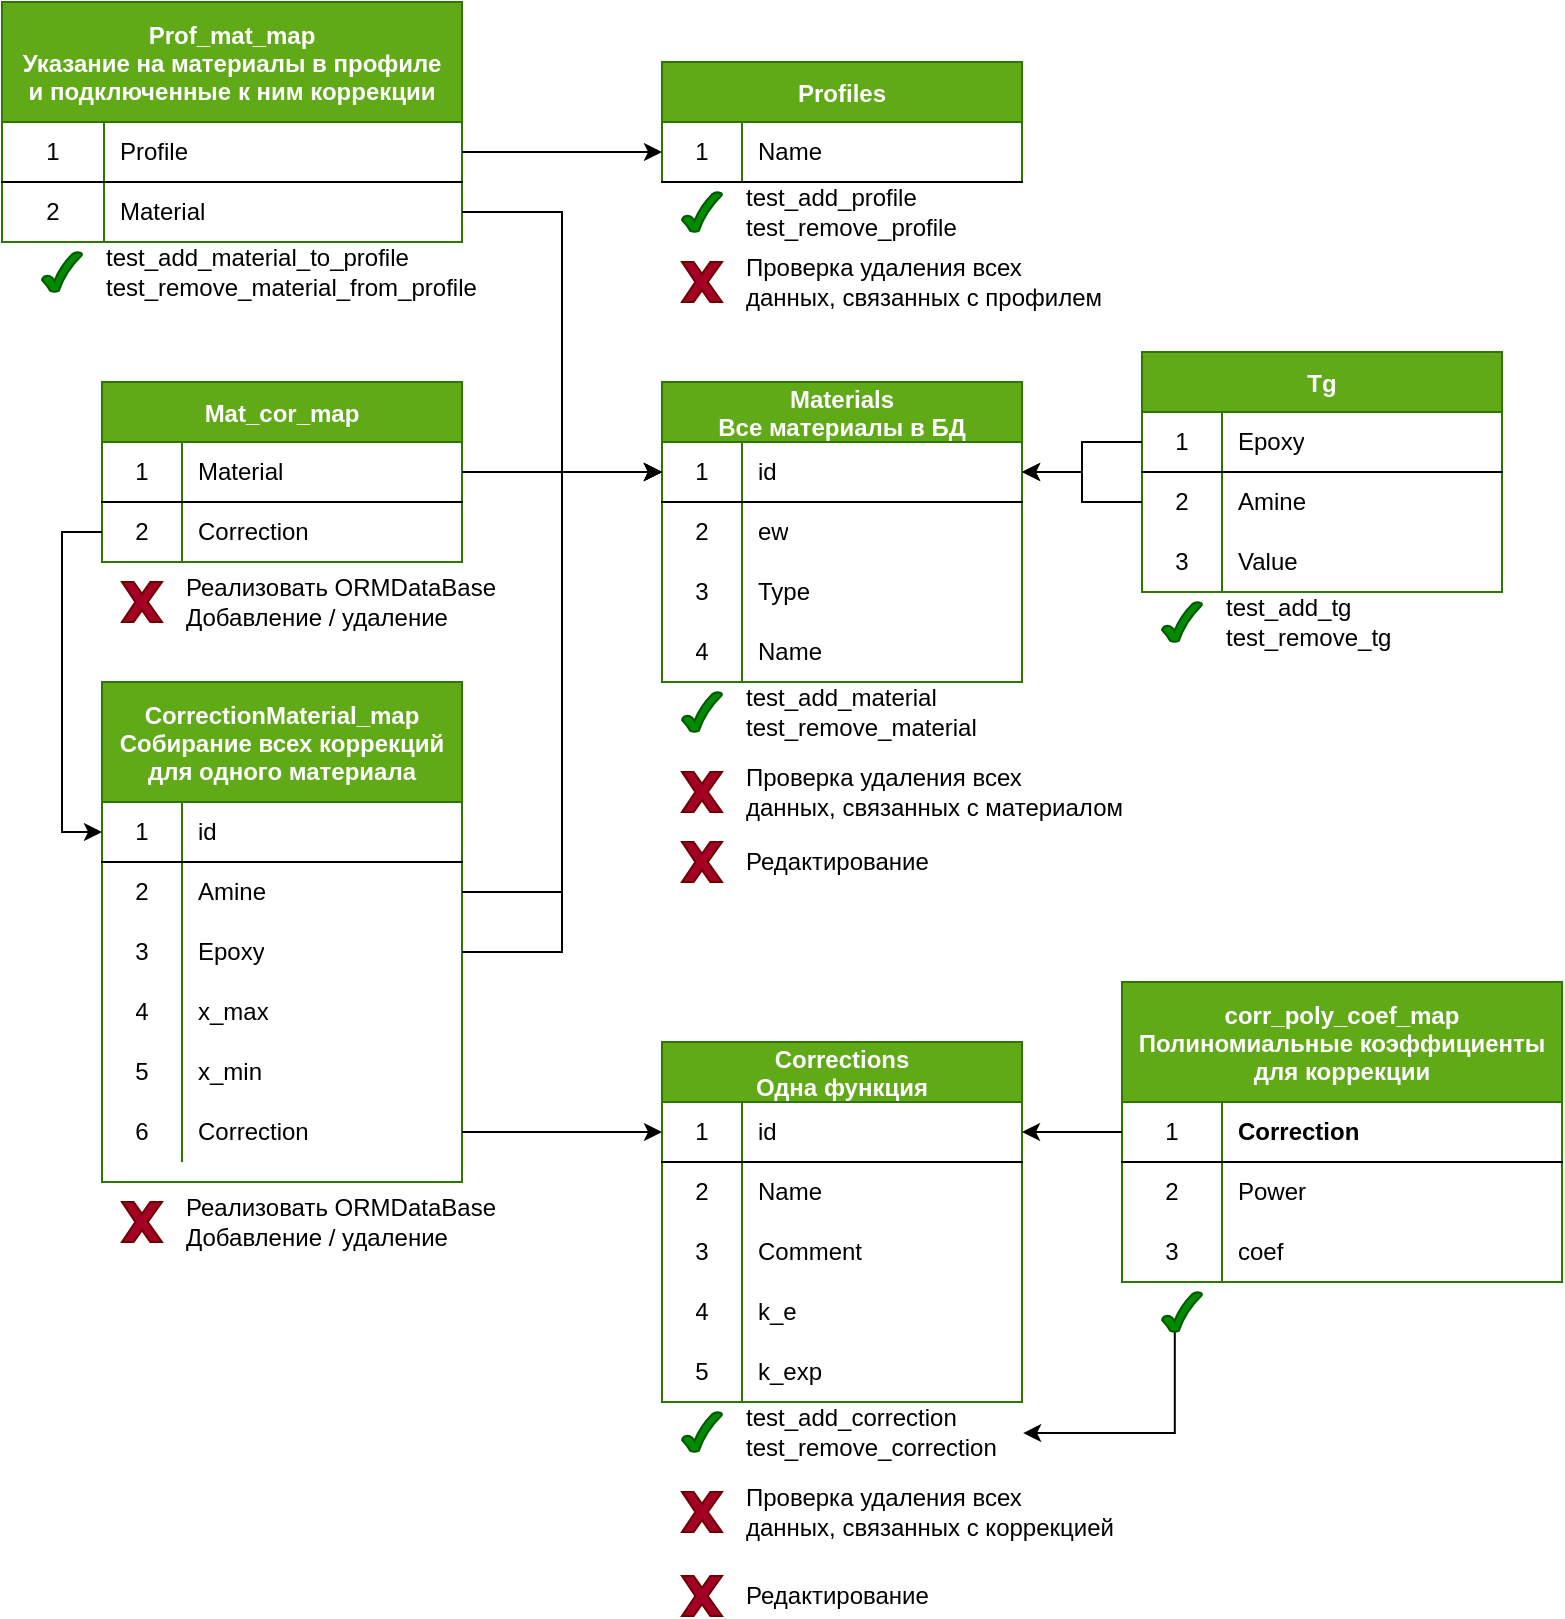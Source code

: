 <mxfile version="14.7.4" type="embed"><diagram id="C5RBs43oDa-KdzZeNtuy" name="Page-1"><mxGraphModel dx="489" dy="376" grid="1" gridSize="10" guides="1" tooltips="1" connect="1" arrows="1" fold="1" page="1" pageScale="1" pageWidth="827" pageHeight="1169" math="0" shadow="0"><root><mxCell id="WIyWlLk6GJQsqaUBKTNV-0"/><mxCell id="WIyWlLk6GJQsqaUBKTNV-1" parent="WIyWlLk6GJQsqaUBKTNV-0"/><mxCell id="D6r4INAEZ-xYz5GNRwte-25" value="Profiles" style="shape=table;startSize=30;container=1;collapsible=0;childLayout=tableLayout;fixedRows=1;rowLines=0;fontStyle=1;align=center;pointerEvents=1;fillColor=#60a917;strokeColor=#2D7600;fontColor=#ffffff;" parent="WIyWlLk6GJQsqaUBKTNV-1" vertex="1"><mxGeometry x="360" y="90" width="180" height="60" as="geometry"/></mxCell><mxCell id="D6r4INAEZ-xYz5GNRwte-26" value="" style="shape=partialRectangle;html=1;whiteSpace=wrap;collapsible=0;dropTarget=0;pointerEvents=1;fillColor=none;top=0;left=0;bottom=1;right=0;points=[[0,0.5],[1,0.5]];portConstraint=eastwest;" parent="D6r4INAEZ-xYz5GNRwte-25" vertex="1"><mxGeometry y="30" width="180" height="30" as="geometry"/></mxCell><mxCell id="D6r4INAEZ-xYz5GNRwte-27" value="1" style="shape=partialRectangle;html=1;whiteSpace=wrap;connectable=0;fillColor=none;top=0;left=0;bottom=0;right=0;overflow=hidden;pointerEvents=1;" parent="D6r4INAEZ-xYz5GNRwte-26" vertex="1"><mxGeometry width="40" height="30" as="geometry"><mxRectangle width="40" height="30" as="alternateBounds"/></mxGeometry></mxCell><mxCell id="D6r4INAEZ-xYz5GNRwte-28" value="Name" style="shape=partialRectangle;html=1;whiteSpace=wrap;connectable=0;fillColor=none;top=0;left=0;bottom=0;right=0;align=left;spacingLeft=6;overflow=hidden;pointerEvents=1;" parent="D6r4INAEZ-xYz5GNRwte-26" vertex="1"><mxGeometry x="40" width="140" height="30" as="geometry"><mxRectangle width="140" height="30" as="alternateBounds"/></mxGeometry></mxCell><mxCell id="D6r4INAEZ-xYz5GNRwte-35" value="Materials&#10;Все материалы в БД" style="shape=table;startSize=30;container=1;collapsible=0;childLayout=tableLayout;fixedRows=1;rowLines=0;fontStyle=1;align=center;pointerEvents=1;fillColor=#60a917;strokeColor=#2D7600;fontColor=#ffffff;" parent="WIyWlLk6GJQsqaUBKTNV-1" vertex="1"><mxGeometry x="360" y="250" width="180" height="150" as="geometry"/></mxCell><mxCell id="D6r4INAEZ-xYz5GNRwte-36" value="" style="shape=partialRectangle;html=1;whiteSpace=wrap;collapsible=0;dropTarget=0;pointerEvents=1;fillColor=none;top=0;left=0;bottom=1;right=0;points=[[0,0.5],[1,0.5]];portConstraint=eastwest;" parent="D6r4INAEZ-xYz5GNRwte-35" vertex="1"><mxGeometry y="30" width="180" height="30" as="geometry"/></mxCell><mxCell id="D6r4INAEZ-xYz5GNRwte-37" value="1" style="shape=partialRectangle;html=1;whiteSpace=wrap;connectable=0;fillColor=none;top=0;left=0;bottom=0;right=0;overflow=hidden;pointerEvents=1;" parent="D6r4INAEZ-xYz5GNRwte-36" vertex="1"><mxGeometry width="40" height="30" as="geometry"><mxRectangle width="40" height="30" as="alternateBounds"/></mxGeometry></mxCell><mxCell id="D6r4INAEZ-xYz5GNRwte-38" value="id" style="shape=partialRectangle;html=1;whiteSpace=wrap;connectable=0;fillColor=none;top=0;left=0;bottom=0;right=0;align=left;spacingLeft=6;overflow=hidden;pointerEvents=1;" parent="D6r4INAEZ-xYz5GNRwte-36" vertex="1"><mxGeometry x="40" width="140" height="30" as="geometry"><mxRectangle width="140" height="30" as="alternateBounds"/></mxGeometry></mxCell><mxCell id="D6r4INAEZ-xYz5GNRwte-39" value="" style="shape=partialRectangle;html=1;whiteSpace=wrap;collapsible=0;dropTarget=0;pointerEvents=1;fillColor=none;top=0;left=0;bottom=0;right=0;points=[[0,0.5],[1,0.5]];portConstraint=eastwest;" parent="D6r4INAEZ-xYz5GNRwte-35" vertex="1"><mxGeometry y="60" width="180" height="30" as="geometry"/></mxCell><mxCell id="D6r4INAEZ-xYz5GNRwte-40" value="2" style="shape=partialRectangle;html=1;whiteSpace=wrap;connectable=0;fillColor=none;top=0;left=0;bottom=0;right=0;overflow=hidden;pointerEvents=1;" parent="D6r4INAEZ-xYz5GNRwte-39" vertex="1"><mxGeometry width="40" height="30" as="geometry"><mxRectangle width="40" height="30" as="alternateBounds"/></mxGeometry></mxCell><mxCell id="D6r4INAEZ-xYz5GNRwte-41" value="ew" style="shape=partialRectangle;html=1;whiteSpace=wrap;connectable=0;fillColor=none;top=0;left=0;bottom=0;right=0;align=left;spacingLeft=6;overflow=hidden;pointerEvents=1;" parent="D6r4INAEZ-xYz5GNRwte-39" vertex="1"><mxGeometry x="40" width="140" height="30" as="geometry"><mxRectangle width="140" height="30" as="alternateBounds"/></mxGeometry></mxCell><mxCell id="D6r4INAEZ-xYz5GNRwte-42" value="" style="shape=partialRectangle;html=1;whiteSpace=wrap;collapsible=0;dropTarget=0;pointerEvents=1;fillColor=none;top=0;left=0;bottom=0;right=0;points=[[0,0.5],[1,0.5]];portConstraint=eastwest;" parent="D6r4INAEZ-xYz5GNRwte-35" vertex="1"><mxGeometry y="90" width="180" height="30" as="geometry"/></mxCell><mxCell id="D6r4INAEZ-xYz5GNRwte-43" value="3" style="shape=partialRectangle;html=1;whiteSpace=wrap;connectable=0;fillColor=none;top=0;left=0;bottom=0;right=0;overflow=hidden;pointerEvents=1;" parent="D6r4INAEZ-xYz5GNRwte-42" vertex="1"><mxGeometry width="40" height="30" as="geometry"><mxRectangle width="40" height="30" as="alternateBounds"/></mxGeometry></mxCell><mxCell id="D6r4INAEZ-xYz5GNRwte-44" value="Type" style="shape=partialRectangle;html=1;whiteSpace=wrap;connectable=0;fillColor=none;top=0;left=0;bottom=0;right=0;align=left;spacingLeft=6;overflow=hidden;pointerEvents=1;" parent="D6r4INAEZ-xYz5GNRwte-42" vertex="1"><mxGeometry x="40" width="140" height="30" as="geometry"><mxRectangle width="140" height="30" as="alternateBounds"/></mxGeometry></mxCell><mxCell id="D6r4INAEZ-xYz5GNRwte-128" value="" style="shape=partialRectangle;html=1;whiteSpace=wrap;collapsible=0;dropTarget=0;pointerEvents=1;fillColor=none;top=0;left=0;bottom=0;right=0;points=[[0,0.5],[1,0.5]];portConstraint=eastwest;" parent="D6r4INAEZ-xYz5GNRwte-35" vertex="1"><mxGeometry y="120" width="180" height="30" as="geometry"/></mxCell><mxCell id="D6r4INAEZ-xYz5GNRwte-129" value="4" style="shape=partialRectangle;html=1;whiteSpace=wrap;connectable=0;fillColor=none;top=0;left=0;bottom=0;right=0;overflow=hidden;pointerEvents=1;" parent="D6r4INAEZ-xYz5GNRwte-128" vertex="1"><mxGeometry width="40" height="30" as="geometry"><mxRectangle width="40" height="30" as="alternateBounds"/></mxGeometry></mxCell><mxCell id="D6r4INAEZ-xYz5GNRwte-130" value="Name" style="shape=partialRectangle;html=1;whiteSpace=wrap;connectable=0;fillColor=none;top=0;left=0;bottom=0;right=0;align=left;spacingLeft=6;overflow=hidden;pointerEvents=1;" parent="D6r4INAEZ-xYz5GNRwte-128" vertex="1"><mxGeometry x="40" width="140" height="30" as="geometry"><mxRectangle width="140" height="30" as="alternateBounds"/></mxGeometry></mxCell><mxCell id="D6r4INAEZ-xYz5GNRwte-45" value="Prof_mat_map&#10;Указание на материалы в профиле &#10;и подключенные к ним коррекции" style="shape=table;startSize=60;container=1;collapsible=0;childLayout=tableLayout;fixedRows=1;rowLines=0;fontStyle=1;align=center;pointerEvents=1;fillColor=#60a917;strokeColor=#2D7600;fontColor=#ffffff;" parent="WIyWlLk6GJQsqaUBKTNV-1" vertex="1"><mxGeometry x="30" y="60" width="230" height="120" as="geometry"/></mxCell><mxCell id="D6r4INAEZ-xYz5GNRwte-46" value="" style="shape=partialRectangle;html=1;whiteSpace=wrap;collapsible=0;dropTarget=0;pointerEvents=1;fillColor=none;top=0;left=0;bottom=1;right=0;points=[[0,0.5],[1,0.5]];portConstraint=eastwest;" parent="D6r4INAEZ-xYz5GNRwte-45" vertex="1"><mxGeometry y="60" width="230" height="30" as="geometry"/></mxCell><mxCell id="D6r4INAEZ-xYz5GNRwte-47" value="1" style="shape=partialRectangle;html=1;whiteSpace=wrap;connectable=0;fillColor=none;top=0;left=0;bottom=0;right=0;overflow=hidden;pointerEvents=1;" parent="D6r4INAEZ-xYz5GNRwte-46" vertex="1"><mxGeometry width="51" height="30" as="geometry"><mxRectangle width="51" height="30" as="alternateBounds"/></mxGeometry></mxCell><mxCell id="D6r4INAEZ-xYz5GNRwte-48" value="Profile" style="shape=partialRectangle;html=1;whiteSpace=wrap;connectable=0;fillColor=none;top=0;left=0;bottom=0;right=0;align=left;spacingLeft=6;overflow=hidden;pointerEvents=1;" parent="D6r4INAEZ-xYz5GNRwte-46" vertex="1"><mxGeometry x="51" width="179" height="30" as="geometry"><mxRectangle width="179" height="30" as="alternateBounds"/></mxGeometry></mxCell><mxCell id="D6r4INAEZ-xYz5GNRwte-49" value="" style="shape=partialRectangle;html=1;whiteSpace=wrap;collapsible=0;dropTarget=0;pointerEvents=1;fillColor=none;top=0;left=0;bottom=0;right=0;points=[[0,0.5],[1,0.5]];portConstraint=eastwest;" parent="D6r4INAEZ-xYz5GNRwte-45" vertex="1"><mxGeometry y="90" width="230" height="30" as="geometry"/></mxCell><mxCell id="D6r4INAEZ-xYz5GNRwte-50" value="2" style="shape=partialRectangle;html=1;whiteSpace=wrap;connectable=0;fillColor=none;top=0;left=0;bottom=0;right=0;overflow=hidden;pointerEvents=1;" parent="D6r4INAEZ-xYz5GNRwte-49" vertex="1"><mxGeometry width="51" height="30" as="geometry"><mxRectangle width="51" height="30" as="alternateBounds"/></mxGeometry></mxCell><mxCell id="D6r4INAEZ-xYz5GNRwte-51" value="Material" style="shape=partialRectangle;html=1;whiteSpace=wrap;connectable=0;fillColor=none;top=0;left=0;bottom=0;right=0;align=left;spacingLeft=6;overflow=hidden;pointerEvents=1;" parent="D6r4INAEZ-xYz5GNRwte-49" vertex="1"><mxGeometry x="51" width="179" height="30" as="geometry"><mxRectangle width="179" height="30" as="alternateBounds"/></mxGeometry></mxCell><mxCell id="D6r4INAEZ-xYz5GNRwte-57" value="Tg" style="shape=table;startSize=30;container=1;collapsible=0;childLayout=tableLayout;fixedRows=1;rowLines=0;fontStyle=1;align=center;pointerEvents=1;fillColor=#60a917;strokeColor=#2D7600;fontColor=#ffffff;" parent="WIyWlLk6GJQsqaUBKTNV-1" vertex="1"><mxGeometry x="600" y="235" width="180" height="120" as="geometry"/></mxCell><mxCell id="D6r4INAEZ-xYz5GNRwte-58" value="" style="shape=partialRectangle;html=1;whiteSpace=wrap;collapsible=0;dropTarget=0;pointerEvents=1;fillColor=none;top=0;left=0;bottom=1;right=0;points=[[0,0.5],[1,0.5]];portConstraint=eastwest;" parent="D6r4INAEZ-xYz5GNRwte-57" vertex="1"><mxGeometry y="30" width="180" height="30" as="geometry"/></mxCell><mxCell id="D6r4INAEZ-xYz5GNRwte-59" value="1" style="shape=partialRectangle;html=1;whiteSpace=wrap;connectable=0;fillColor=none;top=0;left=0;bottom=0;right=0;overflow=hidden;pointerEvents=1;" parent="D6r4INAEZ-xYz5GNRwte-58" vertex="1"><mxGeometry width="40" height="30" as="geometry"><mxRectangle width="40" height="30" as="alternateBounds"/></mxGeometry></mxCell><mxCell id="D6r4INAEZ-xYz5GNRwte-60" value="Epoxy" style="shape=partialRectangle;html=1;whiteSpace=wrap;connectable=0;fillColor=none;top=0;left=0;bottom=0;right=0;align=left;spacingLeft=6;overflow=hidden;pointerEvents=1;" parent="D6r4INAEZ-xYz5GNRwte-58" vertex="1"><mxGeometry x="40" width="140" height="30" as="geometry"><mxRectangle width="140" height="30" as="alternateBounds"/></mxGeometry></mxCell><mxCell id="D6r4INAEZ-xYz5GNRwte-61" value="" style="shape=partialRectangle;html=1;whiteSpace=wrap;collapsible=0;dropTarget=0;pointerEvents=1;fillColor=none;top=0;left=0;bottom=0;right=0;points=[[0,0.5],[1,0.5]];portConstraint=eastwest;" parent="D6r4INAEZ-xYz5GNRwte-57" vertex="1"><mxGeometry y="60" width="180" height="30" as="geometry"/></mxCell><mxCell id="D6r4INAEZ-xYz5GNRwte-62" value="2" style="shape=partialRectangle;html=1;whiteSpace=wrap;connectable=0;fillColor=none;top=0;left=0;bottom=0;right=0;overflow=hidden;pointerEvents=1;" parent="D6r4INAEZ-xYz5GNRwte-61" vertex="1"><mxGeometry width="40" height="30" as="geometry"><mxRectangle width="40" height="30" as="alternateBounds"/></mxGeometry></mxCell><mxCell id="D6r4INAEZ-xYz5GNRwte-63" value="Amine" style="shape=partialRectangle;html=1;whiteSpace=wrap;connectable=0;fillColor=none;top=0;left=0;bottom=0;right=0;align=left;spacingLeft=6;overflow=hidden;pointerEvents=1;" parent="D6r4INAEZ-xYz5GNRwte-61" vertex="1"><mxGeometry x="40" width="140" height="30" as="geometry"><mxRectangle width="140" height="30" as="alternateBounds"/></mxGeometry></mxCell><mxCell id="D6r4INAEZ-xYz5GNRwte-64" value="" style="shape=partialRectangle;html=1;whiteSpace=wrap;collapsible=0;dropTarget=0;pointerEvents=1;fillColor=none;top=0;left=0;bottom=0;right=0;points=[[0,0.5],[1,0.5]];portConstraint=eastwest;" parent="D6r4INAEZ-xYz5GNRwte-57" vertex="1"><mxGeometry y="90" width="180" height="30" as="geometry"/></mxCell><mxCell id="D6r4INAEZ-xYz5GNRwte-65" value="3" style="shape=partialRectangle;html=1;whiteSpace=wrap;connectable=0;fillColor=none;top=0;left=0;bottom=0;right=0;overflow=hidden;pointerEvents=1;" parent="D6r4INAEZ-xYz5GNRwte-64" vertex="1"><mxGeometry width="40" height="30" as="geometry"><mxRectangle width="40" height="30" as="alternateBounds"/></mxGeometry></mxCell><mxCell id="D6r4INAEZ-xYz5GNRwte-66" value="Value" style="shape=partialRectangle;html=1;whiteSpace=wrap;connectable=0;fillColor=none;top=0;left=0;bottom=0;right=0;align=left;spacingLeft=6;overflow=hidden;pointerEvents=1;" parent="D6r4INAEZ-xYz5GNRwte-64" vertex="1"><mxGeometry x="40" width="140" height="30" as="geometry"><mxRectangle width="140" height="30" as="alternateBounds"/></mxGeometry></mxCell><mxCell id="D6r4INAEZ-xYz5GNRwte-69" value="Corrections&#10;Одна функция" style="shape=table;startSize=30;container=1;collapsible=0;childLayout=tableLayout;fixedRows=1;rowLines=0;fontStyle=1;align=center;pointerEvents=1;fillColor=#60a917;strokeColor=#2D7600;fontColor=#ffffff;" parent="WIyWlLk6GJQsqaUBKTNV-1" vertex="1"><mxGeometry x="360" y="580" width="180" height="180" as="geometry"/></mxCell><mxCell id="D6r4INAEZ-xYz5GNRwte-70" value="" style="shape=partialRectangle;html=1;whiteSpace=wrap;collapsible=0;dropTarget=0;pointerEvents=1;fillColor=none;top=0;left=0;bottom=1;right=0;points=[[0,0.5],[1,0.5]];portConstraint=eastwest;" parent="D6r4INAEZ-xYz5GNRwte-69" vertex="1"><mxGeometry y="30" width="180" height="30" as="geometry"/></mxCell><mxCell id="D6r4INAEZ-xYz5GNRwte-71" value="1" style="shape=partialRectangle;html=1;whiteSpace=wrap;connectable=0;fillColor=none;top=0;left=0;bottom=0;right=0;overflow=hidden;pointerEvents=1;" parent="D6r4INAEZ-xYz5GNRwte-70" vertex="1"><mxGeometry width="40" height="30" as="geometry"><mxRectangle width="40" height="30" as="alternateBounds"/></mxGeometry></mxCell><mxCell id="D6r4INAEZ-xYz5GNRwte-72" value="id" style="shape=partialRectangle;html=1;whiteSpace=wrap;connectable=0;fillColor=none;top=0;left=0;bottom=0;right=0;align=left;spacingLeft=6;overflow=hidden;pointerEvents=1;" parent="D6r4INAEZ-xYz5GNRwte-70" vertex="1"><mxGeometry x="40" width="140" height="30" as="geometry"><mxRectangle width="140" height="30" as="alternateBounds"/></mxGeometry></mxCell><mxCell id="D6r4INAEZ-xYz5GNRwte-73" value="" style="shape=partialRectangle;html=1;whiteSpace=wrap;collapsible=0;dropTarget=0;pointerEvents=1;fillColor=none;top=0;left=0;bottom=0;right=0;points=[[0,0.5],[1,0.5]];portConstraint=eastwest;" parent="D6r4INAEZ-xYz5GNRwte-69" vertex="1"><mxGeometry y="60" width="180" height="30" as="geometry"/></mxCell><mxCell id="D6r4INAEZ-xYz5GNRwte-74" value="2" style="shape=partialRectangle;html=1;whiteSpace=wrap;connectable=0;fillColor=none;top=0;left=0;bottom=0;right=0;overflow=hidden;pointerEvents=1;" parent="D6r4INAEZ-xYz5GNRwte-73" vertex="1"><mxGeometry width="40" height="30" as="geometry"><mxRectangle width="40" height="30" as="alternateBounds"/></mxGeometry></mxCell><mxCell id="D6r4INAEZ-xYz5GNRwte-75" value="Name" style="shape=partialRectangle;html=1;whiteSpace=wrap;connectable=0;fillColor=none;top=0;left=0;bottom=0;right=0;align=left;spacingLeft=6;overflow=hidden;pointerEvents=1;" parent="D6r4INAEZ-xYz5GNRwte-73" vertex="1"><mxGeometry x="40" width="140" height="30" as="geometry"><mxRectangle width="140" height="30" as="alternateBounds"/></mxGeometry></mxCell><mxCell id="D6r4INAEZ-xYz5GNRwte-76" value="" style="shape=partialRectangle;html=1;whiteSpace=wrap;collapsible=0;dropTarget=0;pointerEvents=1;fillColor=none;top=0;left=0;bottom=0;right=0;points=[[0,0.5],[1,0.5]];portConstraint=eastwest;" parent="D6r4INAEZ-xYz5GNRwte-69" vertex="1"><mxGeometry y="90" width="180" height="30" as="geometry"/></mxCell><mxCell id="D6r4INAEZ-xYz5GNRwte-77" value="3" style="shape=partialRectangle;html=1;whiteSpace=wrap;connectable=0;fillColor=none;top=0;left=0;bottom=0;right=0;overflow=hidden;pointerEvents=1;" parent="D6r4INAEZ-xYz5GNRwte-76" vertex="1"><mxGeometry width="40" height="30" as="geometry"><mxRectangle width="40" height="30" as="alternateBounds"/></mxGeometry></mxCell><mxCell id="D6r4INAEZ-xYz5GNRwte-78" value="Comment" style="shape=partialRectangle;html=1;whiteSpace=wrap;connectable=0;fillColor=none;top=0;left=0;bottom=0;right=0;align=left;spacingLeft=6;overflow=hidden;pointerEvents=1;" parent="D6r4INAEZ-xYz5GNRwte-76" vertex="1"><mxGeometry x="40" width="140" height="30" as="geometry"><mxRectangle width="140" height="30" as="alternateBounds"/></mxGeometry></mxCell><mxCell id="D6r4INAEZ-xYz5GNRwte-79" value="" style="shape=partialRectangle;html=1;whiteSpace=wrap;collapsible=0;dropTarget=0;pointerEvents=1;fillColor=none;top=0;left=0;bottom=0;right=0;points=[[0,0.5],[1,0.5]];portConstraint=eastwest;" parent="D6r4INAEZ-xYz5GNRwte-69" vertex="1"><mxGeometry y="120" width="180" height="30" as="geometry"/></mxCell><mxCell id="D6r4INAEZ-xYz5GNRwte-80" value="4" style="shape=partialRectangle;html=1;whiteSpace=wrap;connectable=0;fillColor=none;top=0;left=0;bottom=0;right=0;overflow=hidden;pointerEvents=1;" parent="D6r4INAEZ-xYz5GNRwte-79" vertex="1"><mxGeometry width="40" height="30" as="geometry"><mxRectangle width="40" height="30" as="alternateBounds"/></mxGeometry></mxCell><mxCell id="D6r4INAEZ-xYz5GNRwte-81" value="k_e" style="shape=partialRectangle;html=1;whiteSpace=wrap;connectable=0;fillColor=none;top=0;left=0;bottom=0;right=0;align=left;spacingLeft=6;overflow=hidden;pointerEvents=1;" parent="D6r4INAEZ-xYz5GNRwte-79" vertex="1"><mxGeometry x="40" width="140" height="30" as="geometry"><mxRectangle width="140" height="30" as="alternateBounds"/></mxGeometry></mxCell><mxCell id="D6r4INAEZ-xYz5GNRwte-82" value="" style="shape=partialRectangle;html=1;whiteSpace=wrap;collapsible=0;dropTarget=0;pointerEvents=1;fillColor=none;top=0;left=0;bottom=0;right=0;points=[[0,0.5],[1,0.5]];portConstraint=eastwest;" parent="D6r4INAEZ-xYz5GNRwte-69" vertex="1"><mxGeometry y="150" width="180" height="30" as="geometry"/></mxCell><mxCell id="D6r4INAEZ-xYz5GNRwte-83" value="5" style="shape=partialRectangle;html=1;whiteSpace=wrap;connectable=0;fillColor=none;top=0;left=0;bottom=0;right=0;overflow=hidden;pointerEvents=1;" parent="D6r4INAEZ-xYz5GNRwte-82" vertex="1"><mxGeometry width="40" height="30" as="geometry"><mxRectangle width="40" height="30" as="alternateBounds"/></mxGeometry></mxCell><mxCell id="D6r4INAEZ-xYz5GNRwte-84" value="k_exp" style="shape=partialRectangle;html=1;whiteSpace=wrap;connectable=0;fillColor=none;top=0;left=0;bottom=0;right=0;align=left;spacingLeft=6;overflow=hidden;pointerEvents=1;" parent="D6r4INAEZ-xYz5GNRwte-82" vertex="1"><mxGeometry x="40" width="140" height="30" as="geometry"><mxRectangle width="140" height="30" as="alternateBounds"/></mxGeometry></mxCell><mxCell id="D6r4INAEZ-xYz5GNRwte-85" value="corr_poly_coef_map&#10;Полиномиальные коэффициенты&#10;для коррекции" style="shape=table;startSize=60;container=1;collapsible=0;childLayout=tableLayout;fixedRows=0;rowLines=0;fontStyle=1;align=center;pointerEvents=1;horizontal=1;columnLines=1;fillColor=#60a917;strokeColor=#2D7600;fontColor=#ffffff;" parent="WIyWlLk6GJQsqaUBKTNV-1" vertex="1"><mxGeometry x="590" y="550" width="220" height="150" as="geometry"/></mxCell><mxCell id="D6r4INAEZ-xYz5GNRwte-86" value="" style="shape=partialRectangle;html=1;whiteSpace=wrap;collapsible=0;dropTarget=0;pointerEvents=1;fillColor=none;top=0;left=0;bottom=1;right=0;points=[[0,0.5],[1,0.5]];portConstraint=eastwest;" parent="D6r4INAEZ-xYz5GNRwte-85" vertex="1"><mxGeometry y="60" width="220" height="30" as="geometry"/></mxCell><mxCell id="D6r4INAEZ-xYz5GNRwte-87" value="1" style="shape=partialRectangle;html=1;whiteSpace=wrap;connectable=0;fillColor=none;top=0;left=0;bottom=0;right=0;overflow=hidden;pointerEvents=1;" parent="D6r4INAEZ-xYz5GNRwte-86" vertex="1"><mxGeometry width="50" height="30" as="geometry"><mxRectangle width="50" height="30" as="alternateBounds"/></mxGeometry></mxCell><mxCell id="D6r4INAEZ-xYz5GNRwte-88" value="&lt;span style=&quot;font-weight: 700 ; text-align: center&quot;&gt;Correction&lt;br&gt;&lt;/span&gt;" style="shape=partialRectangle;html=1;whiteSpace=wrap;connectable=0;fillColor=none;top=0;left=0;bottom=0;right=0;align=left;spacingLeft=6;overflow=hidden;pointerEvents=1;" parent="D6r4INAEZ-xYz5GNRwte-86" vertex="1"><mxGeometry x="50" width="170" height="30" as="geometry"><mxRectangle width="170" height="30" as="alternateBounds"/></mxGeometry></mxCell><mxCell id="D6r4INAEZ-xYz5GNRwte-89" value="" style="shape=partialRectangle;html=1;whiteSpace=wrap;collapsible=0;dropTarget=0;pointerEvents=1;fillColor=none;top=0;left=0;bottom=0;right=0;points=[[0,0.5],[1,0.5]];portConstraint=eastwest;" parent="D6r4INAEZ-xYz5GNRwte-85" vertex="1"><mxGeometry y="90" width="220" height="30" as="geometry"/></mxCell><mxCell id="D6r4INAEZ-xYz5GNRwte-90" value="2" style="shape=partialRectangle;html=1;whiteSpace=wrap;connectable=0;fillColor=none;top=0;left=0;bottom=0;right=0;overflow=hidden;pointerEvents=1;" parent="D6r4INAEZ-xYz5GNRwte-89" vertex="1"><mxGeometry width="50" height="30" as="geometry"><mxRectangle width="50" height="30" as="alternateBounds"/></mxGeometry></mxCell><mxCell id="D6r4INAEZ-xYz5GNRwte-91" value="Power" style="shape=partialRectangle;html=1;whiteSpace=wrap;connectable=0;fillColor=none;top=0;left=0;bottom=0;right=0;align=left;spacingLeft=6;overflow=hidden;pointerEvents=1;" parent="D6r4INAEZ-xYz5GNRwte-89" vertex="1"><mxGeometry x="50" width="170" height="30" as="geometry"><mxRectangle width="170" height="30" as="alternateBounds"/></mxGeometry></mxCell><mxCell id="D6r4INAEZ-xYz5GNRwte-92" value="" style="shape=partialRectangle;html=1;whiteSpace=wrap;collapsible=0;dropTarget=0;pointerEvents=1;fillColor=none;top=0;left=0;bottom=0;right=0;points=[[0,0.5],[1,0.5]];portConstraint=eastwest;" parent="D6r4INAEZ-xYz5GNRwte-85" vertex="1"><mxGeometry y="120" width="220" height="30" as="geometry"/></mxCell><mxCell id="D6r4INAEZ-xYz5GNRwte-93" value="3" style="shape=partialRectangle;html=1;whiteSpace=wrap;connectable=0;fillColor=none;top=0;left=0;bottom=0;right=0;overflow=hidden;pointerEvents=1;" parent="D6r4INAEZ-xYz5GNRwte-92" vertex="1"><mxGeometry width="50" height="30" as="geometry"><mxRectangle width="50" height="30" as="alternateBounds"/></mxGeometry></mxCell><mxCell id="D6r4INAEZ-xYz5GNRwte-94" value="coef" style="shape=partialRectangle;html=1;whiteSpace=wrap;connectable=0;fillColor=none;top=0;left=0;bottom=0;right=0;align=left;spacingLeft=6;overflow=hidden;pointerEvents=1;" parent="D6r4INAEZ-xYz5GNRwte-92" vertex="1"><mxGeometry x="50" width="170" height="30" as="geometry"><mxRectangle width="170" height="30" as="alternateBounds"/></mxGeometry></mxCell><mxCell id="D6r4INAEZ-xYz5GNRwte-96" value="CorrectionMaterial_map&#10;Собирание всех коррекций&#10;для одного материала" style="shape=table;startSize=60;container=1;collapsible=0;childLayout=tableLayout;fixedRows=1;rowLines=0;fontStyle=1;align=center;pointerEvents=1;fillColor=#60a917;strokeColor=#2D7600;fontColor=#ffffff;" parent="WIyWlLk6GJQsqaUBKTNV-1" vertex="1"><mxGeometry x="80" y="400" width="180" height="250" as="geometry"/></mxCell><mxCell id="D6r4INAEZ-xYz5GNRwte-149" value="" style="shape=partialRectangle;html=1;whiteSpace=wrap;collapsible=0;dropTarget=0;pointerEvents=1;fillColor=none;top=0;left=0;bottom=1;right=0;points=[[0,0.5],[1,0.5]];portConstraint=eastwest;" parent="D6r4INAEZ-xYz5GNRwte-96" vertex="1"><mxGeometry y="60" width="180" height="30" as="geometry"/></mxCell><mxCell id="D6r4INAEZ-xYz5GNRwte-150" value="1" style="shape=partialRectangle;html=1;whiteSpace=wrap;connectable=0;fillColor=none;top=0;left=0;bottom=0;right=0;overflow=hidden;pointerEvents=1;" parent="D6r4INAEZ-xYz5GNRwte-149" vertex="1"><mxGeometry width="40" height="30" as="geometry"><mxRectangle width="40" height="30" as="alternateBounds"/></mxGeometry></mxCell><mxCell id="D6r4INAEZ-xYz5GNRwte-151" value="id" style="shape=partialRectangle;html=1;whiteSpace=wrap;connectable=0;fillColor=none;top=0;left=0;bottom=0;right=0;align=left;spacingLeft=6;overflow=hidden;pointerEvents=1;" parent="D6r4INAEZ-xYz5GNRwte-149" vertex="1"><mxGeometry x="40" width="140" height="30" as="geometry"><mxRectangle width="140" height="30" as="alternateBounds"/></mxGeometry></mxCell><mxCell id="D6r4INAEZ-xYz5GNRwte-100" value="" style="shape=partialRectangle;html=1;whiteSpace=wrap;collapsible=0;dropTarget=0;pointerEvents=1;fillColor=none;top=0;left=0;bottom=0;right=0;points=[[0,0.5],[1,0.5]];portConstraint=eastwest;" parent="D6r4INAEZ-xYz5GNRwte-96" vertex="1"><mxGeometry y="90" width="180" height="30" as="geometry"/></mxCell><mxCell id="D6r4INAEZ-xYz5GNRwte-101" value="2" style="shape=partialRectangle;html=1;whiteSpace=wrap;connectable=0;fillColor=none;top=0;left=0;bottom=0;right=0;overflow=hidden;pointerEvents=1;" parent="D6r4INAEZ-xYz5GNRwte-100" vertex="1"><mxGeometry width="40" height="30" as="geometry"><mxRectangle width="40" height="30" as="alternateBounds"/></mxGeometry></mxCell><mxCell id="D6r4INAEZ-xYz5GNRwte-102" value="Amine" style="shape=partialRectangle;html=1;whiteSpace=wrap;connectable=0;fillColor=none;top=0;left=0;bottom=0;right=0;align=left;spacingLeft=6;overflow=hidden;pointerEvents=1;" parent="D6r4INAEZ-xYz5GNRwte-100" vertex="1"><mxGeometry x="40" width="140" height="30" as="geometry"><mxRectangle width="140" height="30" as="alternateBounds"/></mxGeometry></mxCell><mxCell id="D6r4INAEZ-xYz5GNRwte-103" value="" style="shape=partialRectangle;html=1;whiteSpace=wrap;collapsible=0;dropTarget=0;pointerEvents=1;fillColor=none;top=0;left=0;bottom=0;right=0;points=[[0,0.5],[1,0.5]];portConstraint=eastwest;" parent="D6r4INAEZ-xYz5GNRwte-96" vertex="1"><mxGeometry y="120" width="180" height="30" as="geometry"/></mxCell><mxCell id="D6r4INAEZ-xYz5GNRwte-104" value="3" style="shape=partialRectangle;html=1;whiteSpace=wrap;connectable=0;fillColor=none;top=0;left=0;bottom=0;right=0;overflow=hidden;pointerEvents=1;" parent="D6r4INAEZ-xYz5GNRwte-103" vertex="1"><mxGeometry width="40" height="30" as="geometry"><mxRectangle width="40" height="30" as="alternateBounds"/></mxGeometry></mxCell><mxCell id="D6r4INAEZ-xYz5GNRwte-105" value="Epoxy" style="shape=partialRectangle;html=1;whiteSpace=wrap;connectable=0;fillColor=none;top=0;left=0;bottom=0;right=0;align=left;spacingLeft=6;overflow=hidden;pointerEvents=1;" parent="D6r4INAEZ-xYz5GNRwte-103" vertex="1"><mxGeometry x="40" width="140" height="30" as="geometry"><mxRectangle width="140" height="30" as="alternateBounds"/></mxGeometry></mxCell><mxCell id="D6r4INAEZ-xYz5GNRwte-108" value="" style="shape=partialRectangle;html=1;whiteSpace=wrap;collapsible=0;dropTarget=0;pointerEvents=1;fillColor=none;top=0;left=0;bottom=0;right=0;points=[[0,0.5],[1,0.5]];portConstraint=eastwest;" parent="D6r4INAEZ-xYz5GNRwte-96" vertex="1"><mxGeometry y="150" width="180" height="30" as="geometry"/></mxCell><mxCell id="D6r4INAEZ-xYz5GNRwte-109" value="4" style="shape=partialRectangle;html=1;whiteSpace=wrap;connectable=0;fillColor=none;top=0;left=0;bottom=0;right=0;overflow=hidden;pointerEvents=1;" parent="D6r4INAEZ-xYz5GNRwte-108" vertex="1"><mxGeometry width="40" height="30" as="geometry"><mxRectangle width="40" height="30" as="alternateBounds"/></mxGeometry></mxCell><mxCell id="D6r4INAEZ-xYz5GNRwte-110" value="x_max" style="shape=partialRectangle;html=1;whiteSpace=wrap;connectable=0;fillColor=none;top=0;left=0;bottom=0;right=0;align=left;spacingLeft=6;overflow=hidden;pointerEvents=1;" parent="D6r4INAEZ-xYz5GNRwte-108" vertex="1"><mxGeometry x="40" width="140" height="30" as="geometry"><mxRectangle width="140" height="30" as="alternateBounds"/></mxGeometry></mxCell><mxCell id="D6r4INAEZ-xYz5GNRwte-112" value="" style="shape=partialRectangle;html=1;whiteSpace=wrap;collapsible=0;dropTarget=0;pointerEvents=1;fillColor=none;top=0;left=0;bottom=0;right=0;points=[[0,0.5],[1,0.5]];portConstraint=eastwest;" parent="D6r4INAEZ-xYz5GNRwte-96" vertex="1"><mxGeometry y="180" width="180" height="30" as="geometry"/></mxCell><mxCell id="D6r4INAEZ-xYz5GNRwte-113" value="5" style="shape=partialRectangle;html=1;whiteSpace=wrap;connectable=0;fillColor=none;top=0;left=0;bottom=0;right=0;overflow=hidden;pointerEvents=1;" parent="D6r4INAEZ-xYz5GNRwte-112" vertex="1"><mxGeometry width="40" height="30" as="geometry"><mxRectangle width="40" height="30" as="alternateBounds"/></mxGeometry></mxCell><mxCell id="D6r4INAEZ-xYz5GNRwte-114" value="x_min" style="shape=partialRectangle;html=1;whiteSpace=wrap;connectable=0;fillColor=none;top=0;left=0;bottom=0;right=0;align=left;spacingLeft=6;overflow=hidden;pointerEvents=1;" parent="D6r4INAEZ-xYz5GNRwte-112" vertex="1"><mxGeometry x="40" width="140" height="30" as="geometry"><mxRectangle width="140" height="30" as="alternateBounds"/></mxGeometry></mxCell><mxCell id="D6r4INAEZ-xYz5GNRwte-115" value="" style="shape=partialRectangle;html=1;whiteSpace=wrap;collapsible=0;dropTarget=0;pointerEvents=1;fillColor=none;top=0;left=0;bottom=0;right=0;points=[[0,0.5],[1,0.5]];portConstraint=eastwest;" parent="D6r4INAEZ-xYz5GNRwte-96" vertex="1"><mxGeometry y="210" width="180" height="30" as="geometry"/></mxCell><mxCell id="D6r4INAEZ-xYz5GNRwte-116" value="6" style="shape=partialRectangle;html=1;whiteSpace=wrap;connectable=0;fillColor=none;top=0;left=0;bottom=0;right=0;overflow=hidden;pointerEvents=1;" parent="D6r4INAEZ-xYz5GNRwte-115" vertex="1"><mxGeometry width="40" height="30" as="geometry"><mxRectangle width="40" height="30" as="alternateBounds"/></mxGeometry></mxCell><mxCell id="D6r4INAEZ-xYz5GNRwte-117" value="Correction" style="shape=partialRectangle;html=1;whiteSpace=wrap;connectable=0;fillColor=none;top=0;left=0;bottom=0;right=0;align=left;spacingLeft=6;overflow=hidden;pointerEvents=1;" parent="D6r4INAEZ-xYz5GNRwte-115" vertex="1"><mxGeometry x="40" width="140" height="30" as="geometry"><mxRectangle width="140" height="30" as="alternateBounds"/></mxGeometry></mxCell><mxCell id="sixpChTMQBd-q2ZNCctw-0" value="Mat_cor_map" style="shape=table;startSize=30;container=1;collapsible=0;childLayout=tableLayout;fixedRows=1;rowLines=0;fontStyle=1;align=center;pointerEvents=1;fillColor=#60a917;strokeColor=#2D7600;fontColor=#ffffff;" parent="WIyWlLk6GJQsqaUBKTNV-1" vertex="1"><mxGeometry x="80" y="250" width="180" height="90" as="geometry"/></mxCell><mxCell id="sixpChTMQBd-q2ZNCctw-1" value="" style="shape=partialRectangle;html=1;whiteSpace=wrap;collapsible=0;dropTarget=0;pointerEvents=1;fillColor=none;top=0;left=0;bottom=1;right=0;points=[[0,0.5],[1,0.5]];portConstraint=eastwest;" parent="sixpChTMQBd-q2ZNCctw-0" vertex="1"><mxGeometry y="30" width="180" height="30" as="geometry"/></mxCell><mxCell id="sixpChTMQBd-q2ZNCctw-2" value="1" style="shape=partialRectangle;html=1;whiteSpace=wrap;connectable=0;fillColor=none;top=0;left=0;bottom=0;right=0;overflow=hidden;pointerEvents=1;" parent="sixpChTMQBd-q2ZNCctw-1" vertex="1"><mxGeometry width="40" height="30" as="geometry"><mxRectangle width="40" height="30" as="alternateBounds"/></mxGeometry></mxCell><mxCell id="sixpChTMQBd-q2ZNCctw-3" value="Material" style="shape=partialRectangle;html=1;whiteSpace=wrap;connectable=0;fillColor=none;top=0;left=0;bottom=0;right=0;align=left;spacingLeft=6;overflow=hidden;pointerEvents=1;" parent="sixpChTMQBd-q2ZNCctw-1" vertex="1"><mxGeometry x="40" width="140" height="30" as="geometry"><mxRectangle width="140" height="30" as="alternateBounds"/></mxGeometry></mxCell><mxCell id="sixpChTMQBd-q2ZNCctw-4" value="" style="shape=partialRectangle;html=1;whiteSpace=wrap;collapsible=0;dropTarget=0;pointerEvents=1;fillColor=none;top=0;left=0;bottom=0;right=0;points=[[0,0.5],[1,0.5]];portConstraint=eastwest;" parent="sixpChTMQBd-q2ZNCctw-0" vertex="1"><mxGeometry y="60" width="180" height="30" as="geometry"/></mxCell><mxCell id="sixpChTMQBd-q2ZNCctw-5" value="2" style="shape=partialRectangle;html=1;whiteSpace=wrap;connectable=0;fillColor=none;top=0;left=0;bottom=0;right=0;overflow=hidden;pointerEvents=1;" parent="sixpChTMQBd-q2ZNCctw-4" vertex="1"><mxGeometry width="40" height="30" as="geometry"><mxRectangle width="40" height="30" as="alternateBounds"/></mxGeometry></mxCell><mxCell id="sixpChTMQBd-q2ZNCctw-6" value="Correction" style="shape=partialRectangle;html=1;whiteSpace=wrap;connectable=0;fillColor=none;top=0;left=0;bottom=0;right=0;align=left;spacingLeft=6;overflow=hidden;pointerEvents=1;" parent="sixpChTMQBd-q2ZNCctw-4" vertex="1"><mxGeometry x="40" width="140" height="30" as="geometry"><mxRectangle width="140" height="30" as="alternateBounds"/></mxGeometry></mxCell><mxCell id="sixpChTMQBd-q2ZNCctw-17" style="edgeStyle=orthogonalEdgeStyle;rounded=0;orthogonalLoop=1;jettySize=auto;html=1;entryX=0;entryY=0.5;entryDx=0;entryDy=0;" parent="WIyWlLk6GJQsqaUBKTNV-1" source="D6r4INAEZ-xYz5GNRwte-115" target="D6r4INAEZ-xYz5GNRwte-70" edge="1"><mxGeometry relative="1" as="geometry"/></mxCell><mxCell id="sixpChTMQBd-q2ZNCctw-18" style="edgeStyle=orthogonalEdgeStyle;rounded=0;orthogonalLoop=1;jettySize=auto;html=1;entryX=0;entryY=0.5;entryDx=0;entryDy=0;" parent="WIyWlLk6GJQsqaUBKTNV-1" source="sixpChTMQBd-q2ZNCctw-4" target="D6r4INAEZ-xYz5GNRwte-149" edge="1"><mxGeometry relative="1" as="geometry"/></mxCell><mxCell id="sixpChTMQBd-q2ZNCctw-19" style="edgeStyle=orthogonalEdgeStyle;rounded=0;orthogonalLoop=1;jettySize=auto;html=1;entryX=0;entryY=0.5;entryDx=0;entryDy=0;" parent="WIyWlLk6GJQsqaUBKTNV-1" source="sixpChTMQBd-q2ZNCctw-1" target="D6r4INAEZ-xYz5GNRwte-36" edge="1"><mxGeometry relative="1" as="geometry"/></mxCell><mxCell id="sixpChTMQBd-q2ZNCctw-20" style="edgeStyle=orthogonalEdgeStyle;rounded=0;orthogonalLoop=1;jettySize=auto;html=1;exitX=1;exitY=0.5;exitDx=0;exitDy=0;entryX=0;entryY=0.5;entryDx=0;entryDy=0;" parent="WIyWlLk6GJQsqaUBKTNV-1" source="D6r4INAEZ-xYz5GNRwte-46" target="D6r4INAEZ-xYz5GNRwte-26" edge="1"><mxGeometry relative="1" as="geometry"/></mxCell><mxCell id="sixpChTMQBd-q2ZNCctw-21" style="edgeStyle=orthogonalEdgeStyle;rounded=0;orthogonalLoop=1;jettySize=auto;html=1;" parent="WIyWlLk6GJQsqaUBKTNV-1" source="D6r4INAEZ-xYz5GNRwte-49" target="D6r4INAEZ-xYz5GNRwte-36" edge="1"><mxGeometry relative="1" as="geometry"/></mxCell><mxCell id="sixpChTMQBd-q2ZNCctw-23" style="edgeStyle=orthogonalEdgeStyle;rounded=0;orthogonalLoop=1;jettySize=auto;html=1;" parent="WIyWlLk6GJQsqaUBKTNV-1" source="D6r4INAEZ-xYz5GNRwte-100" target="D6r4INAEZ-xYz5GNRwte-36" edge="1"><mxGeometry relative="1" as="geometry"/></mxCell><mxCell id="sixpChTMQBd-q2ZNCctw-24" style="edgeStyle=orthogonalEdgeStyle;rounded=0;orthogonalLoop=1;jettySize=auto;html=1;" parent="WIyWlLk6GJQsqaUBKTNV-1" source="D6r4INAEZ-xYz5GNRwte-103" target="D6r4INAEZ-xYz5GNRwte-36" edge="1"><mxGeometry relative="1" as="geometry"/></mxCell><mxCell id="sixpChTMQBd-q2ZNCctw-25" style="edgeStyle=orthogonalEdgeStyle;rounded=0;orthogonalLoop=1;jettySize=auto;html=1;" parent="WIyWlLk6GJQsqaUBKTNV-1" source="D6r4INAEZ-xYz5GNRwte-58" target="D6r4INAEZ-xYz5GNRwte-36" edge="1"><mxGeometry relative="1" as="geometry"/></mxCell><mxCell id="sixpChTMQBd-q2ZNCctw-26" style="edgeStyle=orthogonalEdgeStyle;rounded=0;orthogonalLoop=1;jettySize=auto;html=1;" parent="WIyWlLk6GJQsqaUBKTNV-1" source="D6r4INAEZ-xYz5GNRwte-61" target="D6r4INAEZ-xYz5GNRwte-36" edge="1"><mxGeometry relative="1" as="geometry"/></mxCell><mxCell id="sixpChTMQBd-q2ZNCctw-27" style="edgeStyle=orthogonalEdgeStyle;rounded=0;orthogonalLoop=1;jettySize=auto;html=1;" parent="WIyWlLk6GJQsqaUBKTNV-1" source="D6r4INAEZ-xYz5GNRwte-86" target="D6r4INAEZ-xYz5GNRwte-70" edge="1"><mxGeometry relative="1" as="geometry"/></mxCell><mxCell id="qEjFDWAfDq_gTWfCKQY_-0" value="" style="verticalLabelPosition=bottom;verticalAlign=top;html=1;shape=mxgraph.basic.tick;fillColor=#008a00;strokeColor=#005700;fontColor=#ffffff;" parent="WIyWlLk6GJQsqaUBKTNV-1" vertex="1"><mxGeometry x="370" y="155" width="20" height="20" as="geometry"/></mxCell><mxCell id="qEjFDWAfDq_gTWfCKQY_-2" value="test_add_profile&lt;br&gt;test_remove_profile" style="text;html=1;align=left;verticalAlign=middle;resizable=0;points=[];autosize=1;strokeColor=none;fillColor=none;" parent="WIyWlLk6GJQsqaUBKTNV-1" vertex="1"><mxGeometry x="400" y="150" width="120" height="30" as="geometry"/></mxCell><mxCell id="qEjFDWAfDq_gTWfCKQY_-4" value="" style="verticalLabelPosition=bottom;verticalAlign=top;html=1;shape=mxgraph.basic.tick;fillColor=#008a00;strokeColor=#005700;fontColor=#ffffff;" parent="WIyWlLk6GJQsqaUBKTNV-1" vertex="1"><mxGeometry x="50" y="185" width="20" height="20" as="geometry"/></mxCell><mxCell id="qEjFDWAfDq_gTWfCKQY_-5" value="test_add_material_to_profile&lt;br&gt;test_remove_material_from_profile" style="text;html=1;align=left;verticalAlign=middle;resizable=0;points=[];autosize=1;strokeColor=none;fillColor=none;" parent="WIyWlLk6GJQsqaUBKTNV-1" vertex="1"><mxGeometry x="80" y="180" width="200" height="30" as="geometry"/></mxCell><mxCell id="qEjFDWAfDq_gTWfCKQY_-6" value="" style="verticalLabelPosition=bottom;verticalAlign=top;html=1;shape=mxgraph.basic.tick;fillColor=#008a00;strokeColor=#005700;fontColor=#ffffff;" parent="WIyWlLk6GJQsqaUBKTNV-1" vertex="1"><mxGeometry x="610" y="360" width="20" height="20" as="geometry"/></mxCell><mxCell id="qEjFDWAfDq_gTWfCKQY_-7" value="test_add_tg&lt;br&gt;test_remove_tg" style="text;html=1;align=left;verticalAlign=middle;resizable=0;points=[];autosize=1;strokeColor=none;fillColor=none;" parent="WIyWlLk6GJQsqaUBKTNV-1" vertex="1"><mxGeometry x="640" y="355" width="100" height="30" as="geometry"/></mxCell><mxCell id="qEjFDWAfDq_gTWfCKQY_-8" value="" style="verticalLabelPosition=bottom;verticalAlign=top;html=1;shape=mxgraph.basic.tick;fillColor=#008a00;strokeColor=#005700;fontColor=#ffffff;" parent="WIyWlLk6GJQsqaUBKTNV-1" vertex="1"><mxGeometry x="370" y="405" width="20" height="20" as="geometry"/></mxCell><mxCell id="qEjFDWAfDq_gTWfCKQY_-9" value="test_add_material&lt;br&gt;test_remove_material" style="text;html=1;align=left;verticalAlign=middle;resizable=0;points=[];autosize=1;strokeColor=none;fillColor=none;" parent="WIyWlLk6GJQsqaUBKTNV-1" vertex="1"><mxGeometry x="400" y="400" width="130" height="30" as="geometry"/></mxCell><mxCell id="qEjFDWAfDq_gTWfCKQY_-12" value="" style="verticalLabelPosition=bottom;verticalAlign=top;html=1;shape=mxgraph.basic.tick;fillColor=#008a00;strokeColor=#005700;fontColor=#ffffff;" parent="WIyWlLk6GJQsqaUBKTNV-1" vertex="1"><mxGeometry x="370" y="765" width="20" height="20" as="geometry"/></mxCell><mxCell id="qEjFDWAfDq_gTWfCKQY_-13" value="test_add_correction&lt;br&gt;test_remove_correction" style="text;html=1;align=left;verticalAlign=middle;resizable=0;points=[];autosize=1;strokeColor=none;fillColor=none;" parent="WIyWlLk6GJQsqaUBKTNV-1" vertex="1"><mxGeometry x="400" y="760" width="140" height="30" as="geometry"/></mxCell><mxCell id="qEjFDWAfDq_gTWfCKQY_-15" style="edgeStyle=orthogonalEdgeStyle;rounded=0;orthogonalLoop=1;jettySize=auto;html=1;entryX=1.004;entryY=0.517;entryDx=0;entryDy=0;entryPerimeter=0;exitX=0.32;exitY=0.992;exitDx=0;exitDy=0;exitPerimeter=0;" parent="WIyWlLk6GJQsqaUBKTNV-1" source="qEjFDWAfDq_gTWfCKQY_-14" target="qEjFDWAfDq_gTWfCKQY_-13" edge="1"><mxGeometry relative="1" as="geometry"><mxPoint x="620" y="810" as="targetPoint"/></mxGeometry></mxCell><mxCell id="qEjFDWAfDq_gTWfCKQY_-14" value="" style="verticalLabelPosition=bottom;verticalAlign=top;html=1;shape=mxgraph.basic.tick;fillColor=#008a00;strokeColor=#005700;fontColor=#ffffff;" parent="WIyWlLk6GJQsqaUBKTNV-1" vertex="1"><mxGeometry x="610" y="705" width="20" height="20" as="geometry"/></mxCell><mxCell id="qEjFDWAfDq_gTWfCKQY_-16" value="" style="verticalLabelPosition=bottom;verticalAlign=top;html=1;shape=mxgraph.basic.x;strokeColor=#6F0000;fillColor=#a20025;fontColor=#ffffff;" parent="WIyWlLk6GJQsqaUBKTNV-1" vertex="1"><mxGeometry x="90" y="660" width="20" height="20" as="geometry"/></mxCell><mxCell id="qEjFDWAfDq_gTWfCKQY_-17" value="" style="verticalLabelPosition=bottom;verticalAlign=top;html=1;shape=mxgraph.basic.x;strokeColor=#6F0000;fillColor=#a20025;fontColor=#ffffff;" parent="WIyWlLk6GJQsqaUBKTNV-1" vertex="1"><mxGeometry x="90" y="350" width="20" height="20" as="geometry"/></mxCell><mxCell id="qEjFDWAfDq_gTWfCKQY_-19" value="" style="verticalLabelPosition=bottom;verticalAlign=top;html=1;shape=mxgraph.basic.x;strokeColor=#6F0000;fillColor=#a20025;fontColor=#ffffff;" parent="WIyWlLk6GJQsqaUBKTNV-1" vertex="1"><mxGeometry x="370" y="190" width="20" height="20" as="geometry"/></mxCell><mxCell id="qEjFDWAfDq_gTWfCKQY_-21" value="Проверка удаления всех &lt;br&gt;данных, связанных с профилем" style="text;html=1;align=left;verticalAlign=middle;resizable=0;points=[];autosize=1;strokeColor=none;fillColor=none;" parent="WIyWlLk6GJQsqaUBKTNV-1" vertex="1"><mxGeometry x="400" y="185" width="190" height="30" as="geometry"/></mxCell><mxCell id="qEjFDWAfDq_gTWfCKQY_-22" value="" style="verticalLabelPosition=bottom;verticalAlign=top;html=1;shape=mxgraph.basic.x;strokeColor=#6F0000;fillColor=#a20025;fontColor=#ffffff;" parent="WIyWlLk6GJQsqaUBKTNV-1" vertex="1"><mxGeometry x="370" y="445" width="20" height="20" as="geometry"/></mxCell><mxCell id="qEjFDWAfDq_gTWfCKQY_-23" value="Проверка удаления всех &lt;br&gt;данных, связанных с материалом" style="text;html=1;align=left;verticalAlign=middle;resizable=0;points=[];autosize=1;strokeColor=none;fillColor=none;" parent="WIyWlLk6GJQsqaUBKTNV-1" vertex="1"><mxGeometry x="400" y="440" width="200" height="30" as="geometry"/></mxCell><mxCell id="qEjFDWAfDq_gTWfCKQY_-24" value="" style="verticalLabelPosition=bottom;verticalAlign=top;html=1;shape=mxgraph.basic.x;strokeColor=#6F0000;fillColor=#a20025;fontColor=#ffffff;" parent="WIyWlLk6GJQsqaUBKTNV-1" vertex="1"><mxGeometry x="370" y="805" width="20" height="20" as="geometry"/></mxCell><mxCell id="qEjFDWAfDq_gTWfCKQY_-25" value="Проверка удаления всех &lt;br&gt;данных, связанных с коррекцией" style="text;html=1;align=left;verticalAlign=middle;resizable=0;points=[];autosize=1;strokeColor=none;fillColor=none;" parent="WIyWlLk6GJQsqaUBKTNV-1" vertex="1"><mxGeometry x="400" y="800" width="200" height="30" as="geometry"/></mxCell><mxCell id="qEjFDWAfDq_gTWfCKQY_-26" value="&lt;div&gt;&lt;span&gt;Реализовать ORMDataBase&lt;/span&gt;&lt;/div&gt;&lt;div&gt;&lt;span&gt;Добавление / удаление&lt;/span&gt;&lt;/div&gt;" style="text;html=1;align=left;verticalAlign=middle;resizable=0;points=[];autosize=1;strokeColor=none;fillColor=none;" parent="WIyWlLk6GJQsqaUBKTNV-1" vertex="1"><mxGeometry x="120" y="345" width="170" height="30" as="geometry"/></mxCell><mxCell id="qEjFDWAfDq_gTWfCKQY_-27" value="&lt;div&gt;Реализовать ORMDataBase&lt;/div&gt;&lt;div&gt;Добавление / удаление&lt;/div&gt;" style="text;html=1;align=left;verticalAlign=middle;resizable=0;points=[];autosize=1;strokeColor=none;fillColor=none;" parent="WIyWlLk6GJQsqaUBKTNV-1" vertex="1"><mxGeometry x="120" y="655" width="170" height="30" as="geometry"/></mxCell><mxCell id="qEjFDWAfDq_gTWfCKQY_-28" value="" style="verticalLabelPosition=bottom;verticalAlign=top;html=1;shape=mxgraph.basic.x;strokeColor=#6F0000;fillColor=#a20025;fontColor=#ffffff;" parent="WIyWlLk6GJQsqaUBKTNV-1" vertex="1"><mxGeometry x="370" y="480" width="20" height="20" as="geometry"/></mxCell><mxCell id="qEjFDWAfDq_gTWfCKQY_-29" value="Редактирование" style="text;html=1;align=left;verticalAlign=middle;resizable=0;points=[];autosize=1;strokeColor=none;fillColor=none;" parent="WIyWlLk6GJQsqaUBKTNV-1" vertex="1"><mxGeometry x="400" y="480" width="110" height="20" as="geometry"/></mxCell><mxCell id="qEjFDWAfDq_gTWfCKQY_-30" value="" style="verticalLabelPosition=bottom;verticalAlign=top;html=1;shape=mxgraph.basic.x;strokeColor=#6F0000;fillColor=#a20025;fontColor=#ffffff;" parent="WIyWlLk6GJQsqaUBKTNV-1" vertex="1"><mxGeometry x="370" y="847" width="20" height="20" as="geometry"/></mxCell><mxCell id="qEjFDWAfDq_gTWfCKQY_-31" value="Редактирование" style="text;html=1;align=left;verticalAlign=middle;resizable=0;points=[];autosize=1;strokeColor=none;fillColor=none;" parent="WIyWlLk6GJQsqaUBKTNV-1" vertex="1"><mxGeometry x="400" y="847" width="110" height="20" as="geometry"/></mxCell></root></mxGraphModel></diagram></mxfile>